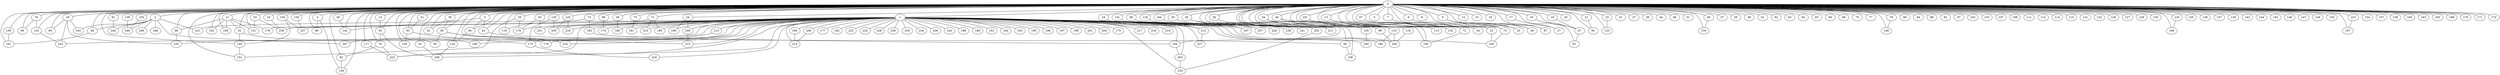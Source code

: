 
graph graphname {
    0 -- 1
0 -- 2
0 -- 3
0 -- 4
0 -- 5
0 -- 6
0 -- 7
0 -- 8
0 -- 9
0 -- 10
0 -- 11
0 -- 12
0 -- 13
0 -- 14
0 -- 15
0 -- 16
0 -- 17
0 -- 18
0 -- 19
0 -- 20
0 -- 21
0 -- 22
0 -- 23
0 -- 24
0 -- 25
0 -- 26
0 -- 27
0 -- 28
0 -- 29
0 -- 30
0 -- 31
0 -- 32
0 -- 33
0 -- 34
0 -- 35
0 -- 36
0 -- 37
0 -- 38
0 -- 39
0 -- 40
0 -- 41
0 -- 42
0 -- 43
0 -- 44
0 -- 45
0 -- 46
0 -- 47
0 -- 48
0 -- 49
0 -- 50
0 -- 51
0 -- 52
0 -- 53
0 -- 54
0 -- 55
0 -- 56
0 -- 57
0 -- 58
0 -- 59
0 -- 60
0 -- 61
0 -- 62
0 -- 63
0 -- 64
0 -- 65
0 -- 66
0 -- 67
0 -- 68
0 -- 69
0 -- 70
0 -- 71
0 -- 72
0 -- 73
0 -- 74
0 -- 75
0 -- 76
0 -- 77
0 -- 78
0 -- 79
0 -- 80
0 -- 81
0 -- 82
0 -- 83
0 -- 84
0 -- 85
0 -- 86
0 -- 87
0 -- 88
0 -- 89
0 -- 90
0 -- 91
0 -- 92
0 -- 93
0 -- 94
0 -- 95
0 -- 96
0 -- 97
0 -- 98
0 -- 99
0 -- 100
0 -- 101
0 -- 102
0 -- 103
0 -- 104
0 -- 105
0 -- 106
0 -- 107
0 -- 108
0 -- 109
0 -- 110
0 -- 111
0 -- 112
0 -- 113
0 -- 114
0 -- 115
0 -- 116
0 -- 117
0 -- 118
0 -- 119
0 -- 120
0 -- 121
0 -- 122
0 -- 123
0 -- 124
0 -- 125
0 -- 126
0 -- 127
0 -- 128
0 -- 129
0 -- 130
0 -- 131
0 -- 132
0 -- 133
0 -- 134
0 -- 135
0 -- 136
0 -- 137
0 -- 138
0 -- 139
0 -- 140
0 -- 141
0 -- 142
0 -- 143
0 -- 144
0 -- 145
0 -- 146
0 -- 147
0 -- 148
0 -- 149
0 -- 150
0 -- 151
0 -- 152
0 -- 153
0 -- 154
0 -- 155
0 -- 156
0 -- 157
0 -- 158
0 -- 159
0 -- 160
0 -- 161
0 -- 162
0 -- 163
0 -- 164
0 -- 165
0 -- 166
0 -- 167
0 -- 168
0 -- 169
0 -- 170
0 -- 171
0 -- 172
0 -- 215
1 -- 173
1 -- 174
1 -- 175
1 -- 176
1 -- 177
1 -- 178
1 -- 179
1 -- 180
1 -- 181
1 -- 182
1 -- 183
1 -- 184
1 -- 185
1 -- 186
1 -- 187
1 -- 188
1 -- 189
1 -- 190
1 -- 191
1 -- 192
1 -- 193
1 -- 194
1 -- 195
1 -- 196
1 -- 197
1 -- 198
1 -- 199
1 -- 200
1 -- 201
1 -- 202
1 -- 203
1 -- 204
1 -- 205
1 -- 206
1 -- 207
1 -- 208
1 -- 209
1 -- 210
1 -- 211
1 -- 212
1 -- 213
1 -- 214
1 -- 215
1 -- 216
1 -- 217
1 -- 218
1 -- 219
1 -- 220
1 -- 221
1 -- 222
1 -- 223
1 -- 224
1 -- 225
1 -- 226
1 -- 227
1 -- 228
1 -- 229
1 -- 230
1 -- 231
1 -- 232
1 -- 233
1 -- 234
1 -- 235
1 -- 236
1 -- 237
1 -- 238
1 -- 239
1 -- 240
1 -- 241
1 -- 242
1 -- 243
2 -- 244
2 -- 245
2 -- 246
2 -- 247
2 -- 248
2 -- 249
2 -- 48
2 -- 221
3 -- 142
3 -- 43
3 -- 94
4 -- 89
4 -- 128
6 -- 25
7 -- 25
9 -- 87
9 -- 38
10 -- 239
11 -- 169
11 -- 131
11 -- 86
11 -- 52
11 -- 162
11 -- 178
13 -- 54
13 -- 72
14 -- 50
17 -- 27
18 -- 212
19 -- 47
21 -- 83
22 -- 220
23 -- 123
24 -- 190
24 -- 209
26 -- 105
28 -- 202
28 -- 184
29 -- 245
29 -- 243
29 -- 69
29 -- 235
30 -- 42
30 -- 85
32 -- 208
33 -- 47
34 -- 113
34 -- 211
34 -- 100
35 -- 151
35 -- 176
36 -- 180
40 -- 142
41 -- 93
43 -- 60
45 -- 176
45 -- 231
46 -- 110
46 -- 152
47 -- 81
48 -- 161
50 -- 79
50 -- 208
52 -- 199
52 -- 140
53 -- 131
53 -- 239
55 -- 241
56 -- 134
60 -- 106
67 -- 74
71 -- 210
71 -- 223
71 -- 185
72 -- 100
73 -- 181
74 -- 220
75 -- 119
75 -- 183
76 -- 132
76 -- 90
78 -- 148
79 -- 82
79 -- 223
82 -- 128
85 -- 179
85 -- 232
85 -- 95
86 -- 235
91 -- 244
93 -- 109
93 -- 173
94 -- 124
96 -- 174
98 -- 207
99 -- 200
101 -- 152
104 -- 140
104 -- 237
105 -- 240
110 -- 200
110 -- 186
116 -- 200
117 -- 223
118 -- 226
120 -- 205
120 -- 173
124 -- 208
125 -- 216
125 -- 205
132 -- 243
133 -- 166
138 -- 246
140 -- 151
141 -- 187
153 -- 167
155 -- 246
156 -- 237
159 -- 161
164 -- 238
173 -- 224
183 -- 184
184 -- 203
194 -- 214
202 -- 233
203 -- 233
206 -- 214
209 -- 215
212 -- 227
213 -- 247

}
